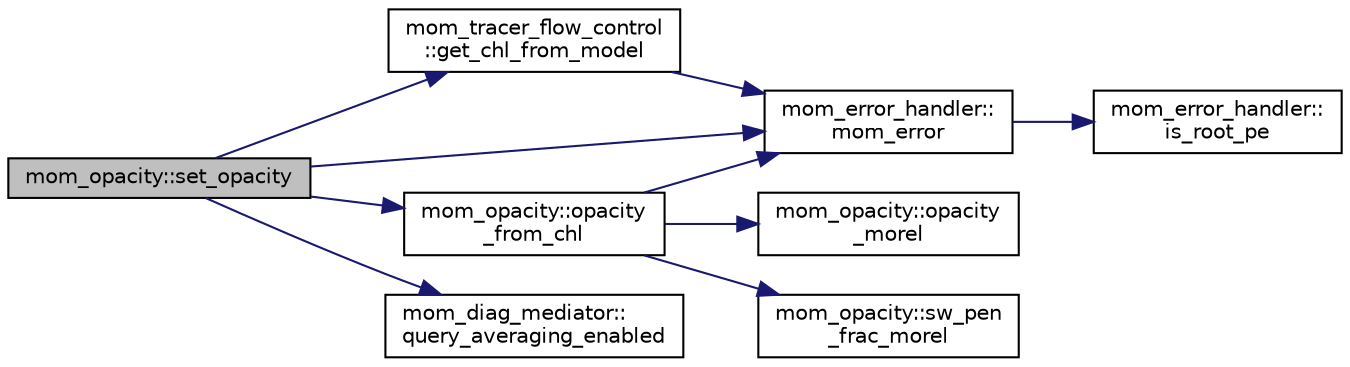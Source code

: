 digraph "mom_opacity::set_opacity"
{
 // INTERACTIVE_SVG=YES
 // LATEX_PDF_SIZE
  edge [fontname="Helvetica",fontsize="10",labelfontname="Helvetica",labelfontsize="10"];
  node [fontname="Helvetica",fontsize="10",shape=record];
  rankdir="LR";
  Node1 [label="mom_opacity::set_opacity",height=0.2,width=0.4,color="black", fillcolor="grey75", style="filled", fontcolor="black",tooltip="This sets the opacity of sea water based based on one of several different schemes."];
  Node1 -> Node2 [color="midnightblue",fontsize="10",style="solid",fontname="Helvetica"];
  Node2 [label="mom_tracer_flow_control\l::get_chl_from_model",height=0.2,width=0.4,color="black", fillcolor="white", style="filled",URL="$namespacemom__tracer__flow__control.html#abd2e9269190427ba86fb8a26e6792e66",tooltip="This subroutine extracts the chlorophyll concentrations from the model state, if possible."];
  Node2 -> Node3 [color="midnightblue",fontsize="10",style="solid",fontname="Helvetica"];
  Node3 [label="mom_error_handler::\lmom_error",height=0.2,width=0.4,color="black", fillcolor="white", style="filled",URL="$namespacemom__error__handler.html#a460cfb79a06c29fc249952c2a3710d67",tooltip="This provides a convenient interface for writing an mpp_error message with run-time filter based on a..."];
  Node3 -> Node4 [color="midnightblue",fontsize="10",style="solid",fontname="Helvetica"];
  Node4 [label="mom_error_handler::\lis_root_pe",height=0.2,width=0.4,color="black", fillcolor="white", style="filled",URL="$namespacemom__error__handler.html#ad5f00a53059c72fe2332d1436c80ca71",tooltip="This returns .true. if the current PE is the root PE."];
  Node1 -> Node3 [color="midnightblue",fontsize="10",style="solid",fontname="Helvetica"];
  Node1 -> Node5 [color="midnightblue",fontsize="10",style="solid",fontname="Helvetica"];
  Node5 [label="mom_opacity::opacity\l_from_chl",height=0.2,width=0.4,color="black", fillcolor="white", style="filled",URL="$namespacemom__opacity.html#aefa20c0a034c6e9dcf598c938d6a78ef",tooltip="This sets the \"blue\" band opacity based on chloophyll A concencentrations The red portion is lumped i..."];
  Node5 -> Node3 [color="midnightblue",fontsize="10",style="solid",fontname="Helvetica"];
  Node5 -> Node6 [color="midnightblue",fontsize="10",style="solid",fontname="Helvetica"];
  Node6 [label="mom_opacity::opacity\l_morel",height=0.2,width=0.4,color="black", fillcolor="white", style="filled",URL="$namespacemom__opacity.html#a4498b4bb6fcf1b7d849f89aa87c0332e",tooltip="This sets the blue-wavelength opacity according to the scheme proposed by Morel and Antoine (1994)."];
  Node5 -> Node7 [color="midnightblue",fontsize="10",style="solid",fontname="Helvetica"];
  Node7 [label="mom_opacity::sw_pen\l_frac_morel",height=0.2,width=0.4,color="black", fillcolor="white", style="filled",URL="$namespacemom__opacity.html#a0017241c03e4536115674fc5fc9608bf",tooltip="This sets the penetrating shortwave fraction according to the scheme proposed by Morel and Antoine (1..."];
  Node1 -> Node8 [color="midnightblue",fontsize="10",style="solid",fontname="Helvetica"];
  Node8 [label="mom_diag_mediator::\lquery_averaging_enabled",height=0.2,width=0.4,color="black", fillcolor="white", style="filled",URL="$namespacemom__diag__mediator.html#a0be5d1cbc6c6f8f63950ce7d9bc6455a",tooltip="Call this subroutine to determine whether the averaging is currently enabled. .true...."];
}
